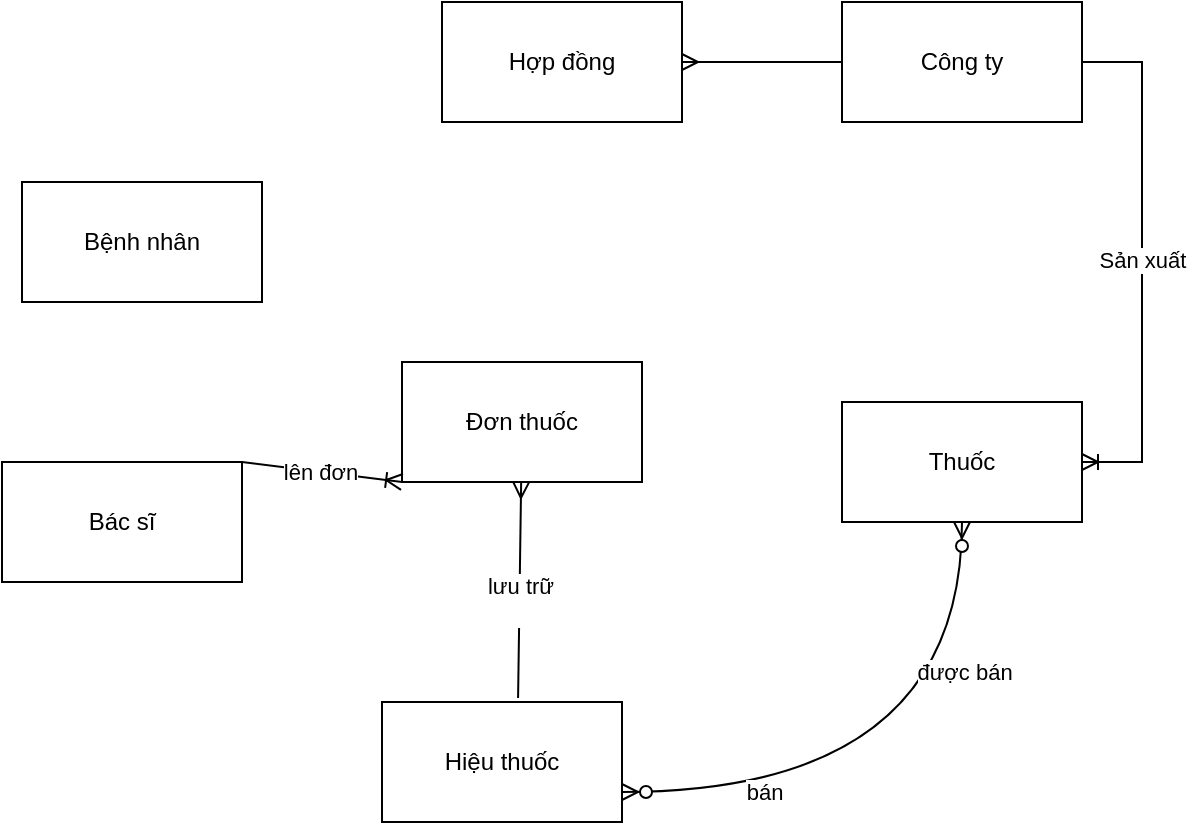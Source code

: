 <mxfile version="23.1.6" type="github">
  <diagram name="Page-1" id="g_f8I6Ar6_0HV_yaVz9A">
    <mxGraphModel dx="1434" dy="780" grid="1" gridSize="10" guides="1" tooltips="1" connect="1" arrows="1" fold="1" page="1" pageScale="1" pageWidth="850" pageHeight="1100" math="0" shadow="0">
      <root>
        <mxCell id="0" />
        <mxCell id="1" parent="0" />
        <mxCell id="LTd5FrOTPjAprGn8hZFC-2" value="Công ty" style="rounded=0;whiteSpace=wrap;html=1;" vertex="1" parent="1">
          <mxGeometry x="600" y="140" width="120" height="60" as="geometry" />
        </mxCell>
        <mxCell id="LTd5FrOTPjAprGn8hZFC-3" value="Đơn thuốc" style="rounded=0;whiteSpace=wrap;html=1;" vertex="1" parent="1">
          <mxGeometry x="380" y="320" width="120" height="60" as="geometry" />
        </mxCell>
        <mxCell id="LTd5FrOTPjAprGn8hZFC-4" value="Bệnh nhân" style="rounded=0;whiteSpace=wrap;html=1;" vertex="1" parent="1">
          <mxGeometry x="190" y="230" width="120" height="60" as="geometry" />
        </mxCell>
        <mxCell id="LTd5FrOTPjAprGn8hZFC-5" value="Bác sĩ" style="rounded=0;whiteSpace=wrap;html=1;" vertex="1" parent="1">
          <mxGeometry x="180" y="370" width="120" height="60" as="geometry" />
        </mxCell>
        <mxCell id="LTd5FrOTPjAprGn8hZFC-6" value="Hiệu thuốc" style="rounded=0;whiteSpace=wrap;html=1;" vertex="1" parent="1">
          <mxGeometry x="370" y="490" width="120" height="60" as="geometry" />
        </mxCell>
        <mxCell id="LTd5FrOTPjAprGn8hZFC-7" value="Hợp đồng" style="rounded=0;whiteSpace=wrap;html=1;" vertex="1" parent="1">
          <mxGeometry x="400" y="140" width="120" height="60" as="geometry" />
        </mxCell>
        <mxCell id="LTd5FrOTPjAprGn8hZFC-8" value="Thuốc" style="rounded=0;whiteSpace=wrap;html=1;" vertex="1" parent="1">
          <mxGeometry x="600" y="340" width="120" height="60" as="geometry" />
        </mxCell>
        <mxCell id="LTd5FrOTPjAprGn8hZFC-10" value="" style="edgeStyle=entityRelationEdgeStyle;fontSize=12;html=1;endArrow=ERoneToMany;rounded=0;exitX=1;exitY=0.5;exitDx=0;exitDy=0;" edge="1" parent="1" source="LTd5FrOTPjAprGn8hZFC-2" target="LTd5FrOTPjAprGn8hZFC-8">
          <mxGeometry width="100" height="100" relative="1" as="geometry">
            <mxPoint x="330" y="560" as="sourcePoint" />
            <mxPoint x="680" y="320" as="targetPoint" />
            <Array as="points">
              <mxPoint x="370" y="560" />
              <mxPoint x="340" y="550" />
              <mxPoint x="380" y="480" />
            </Array>
          </mxGeometry>
        </mxCell>
        <mxCell id="LTd5FrOTPjAprGn8hZFC-13" value="Sản xuất" style="edgeLabel;html=1;align=center;verticalAlign=middle;resizable=0;points=[];" vertex="1" connectable="0" parent="LTd5FrOTPjAprGn8hZFC-10">
          <mxGeometry x="-0.008" relative="1" as="geometry">
            <mxPoint as="offset" />
          </mxGeometry>
        </mxCell>
        <mxCell id="LTd5FrOTPjAprGn8hZFC-16" value="" style="fontSize=12;html=1;endArrow=ERzeroToMany;endFill=1;startArrow=ERzeroToMany;rounded=0;entryX=0.5;entryY=1;entryDx=0;entryDy=0;edgeStyle=orthogonalEdgeStyle;curved=1;exitX=1;exitY=0.75;exitDx=0;exitDy=0;" edge="1" parent="1" source="LTd5FrOTPjAprGn8hZFC-6" target="LTd5FrOTPjAprGn8hZFC-8">
          <mxGeometry width="100" height="100" relative="1" as="geometry">
            <mxPoint x="550" y="530" as="sourcePoint" />
            <mxPoint x="670" y="530" as="targetPoint" />
          </mxGeometry>
        </mxCell>
        <mxCell id="LTd5FrOTPjAprGn8hZFC-19" value="được bán" style="edgeLabel;html=1;align=center;verticalAlign=middle;resizable=0;points=[];" vertex="1" connectable="0" parent="LTd5FrOTPjAprGn8hZFC-16">
          <mxGeometry x="0.508" y="-1" relative="1" as="geometry">
            <mxPoint as="offset" />
          </mxGeometry>
        </mxCell>
        <mxCell id="LTd5FrOTPjAprGn8hZFC-20" value="bán" style="edgeLabel;html=1;align=center;verticalAlign=middle;resizable=0;points=[];" vertex="1" connectable="0" parent="LTd5FrOTPjAprGn8hZFC-16">
          <mxGeometry x="-0.533" relative="1" as="geometry">
            <mxPoint as="offset" />
          </mxGeometry>
        </mxCell>
        <mxCell id="LTd5FrOTPjAprGn8hZFC-21" style="edgeStyle=orthogonalEdgeStyle;rounded=0;orthogonalLoop=1;jettySize=auto;html=1;exitX=0.5;exitY=1;exitDx=0;exitDy=0;" edge="1" parent="1" source="LTd5FrOTPjAprGn8hZFC-3" target="LTd5FrOTPjAprGn8hZFC-3">
          <mxGeometry relative="1" as="geometry" />
        </mxCell>
        <mxCell id="LTd5FrOTPjAprGn8hZFC-22" value="" style="fontSize=12;html=1;endArrow=ERmany;rounded=0;exitX=0.567;exitY=-0.033;exitDx=0;exitDy=0;exitPerimeter=0;" edge="1" parent="1" source="LTd5FrOTPjAprGn8hZFC-6" target="LTd5FrOTPjAprGn8hZFC-3">
          <mxGeometry width="100" height="100" relative="1" as="geometry">
            <mxPoint x="370" y="450" as="sourcePoint" />
            <mxPoint x="470" y="350" as="targetPoint" />
          </mxGeometry>
        </mxCell>
        <mxCell id="LTd5FrOTPjAprGn8hZFC-23" value="lưu trữ&lt;div&gt;&lt;br/&gt;&lt;/div&gt;" style="edgeLabel;html=1;align=center;verticalAlign=middle;resizable=0;points=[];" vertex="1" connectable="0" parent="LTd5FrOTPjAprGn8hZFC-22">
          <mxGeometry x="-0.092" relative="1" as="geometry">
            <mxPoint as="offset" />
          </mxGeometry>
        </mxCell>
        <mxCell id="LTd5FrOTPjAprGn8hZFC-30" value="" style="fontSize=12;html=1;endArrow=ERoneToMany;rounded=0;entryX=0;entryY=1;entryDx=0;entryDy=0;exitX=1;exitY=0;exitDx=0;exitDy=0;" edge="1" parent="1" source="LTd5FrOTPjAprGn8hZFC-5" target="LTd5FrOTPjAprGn8hZFC-3">
          <mxGeometry width="100" height="100" relative="1" as="geometry">
            <mxPoint x="380" y="450" as="sourcePoint" />
            <mxPoint x="480" y="350" as="targetPoint" />
          </mxGeometry>
        </mxCell>
        <mxCell id="LTd5FrOTPjAprGn8hZFC-32" value="lên đơn" style="edgeLabel;html=1;align=center;verticalAlign=middle;resizable=0;points=[];" vertex="1" connectable="0" parent="LTd5FrOTPjAprGn8hZFC-30">
          <mxGeometry x="-0.021" relative="1" as="geometry">
            <mxPoint as="offset" />
          </mxGeometry>
        </mxCell>
        <mxCell id="LTd5FrOTPjAprGn8hZFC-33" value="" style="fontSize=12;html=1;endArrow=baseDash;endFill=0;startArrow=ERmany;rounded=0;entryX=0;entryY=0.5;entryDx=0;entryDy=0;exitX=1;exitY=0.5;exitDx=0;exitDy=0;startFill=0;" edge="1" parent="1" source="LTd5FrOTPjAprGn8hZFC-7" target="LTd5FrOTPjAprGn8hZFC-2">
          <mxGeometry width="100" height="100" relative="1" as="geometry">
            <mxPoint x="460" y="205" as="sourcePoint" />
            <mxPoint x="630" y="70" as="targetPoint" />
          </mxGeometry>
        </mxCell>
      </root>
    </mxGraphModel>
  </diagram>
</mxfile>
